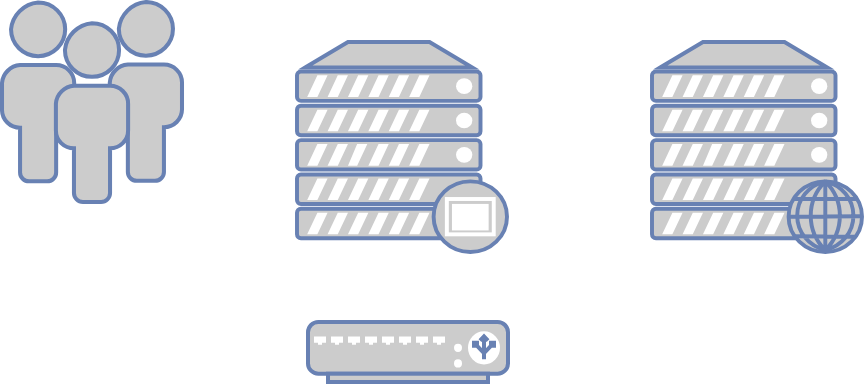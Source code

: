 <mxfile version="10.6.7" type="github"><diagram id="4JeICgyDTQAdmOD53Of8" name="Page-1"><mxGraphModel dx="1659" dy="969" grid="1" gridSize="10" guides="1" tooltips="1" connect="1" arrows="1" fold="1" page="1" pageScale="1" pageWidth="1100" pageHeight="850" math="0" shadow="0"><root><mxCell id="0"/><mxCell id="1" parent="0"/><mxCell id="XMhGtbpjUezIhQE0Jc4S-1" value="" style="fontColor=#0066CC;verticalAlign=top;verticalLabelPosition=bottom;labelPosition=center;align=center;html=1;outlineConnect=0;fillColor=#CCCCCC;strokeColor=#6881B3;gradientColor=none;gradientDirection=north;strokeWidth=2;shape=mxgraph.networks.users;" vertex="1" parent="1"><mxGeometry x="100" y="90" width="90" height="100" as="geometry"/></mxCell><mxCell id="XMhGtbpjUezIhQE0Jc4S-2" value="" style="fontColor=#0066CC;verticalAlign=top;verticalLabelPosition=bottom;labelPosition=center;align=center;html=1;outlineConnect=0;fillColor=#CCCCCC;strokeColor=#6881B3;gradientColor=none;gradientDirection=north;strokeWidth=2;shape=mxgraph.networks.web_server;" vertex="1" parent="1"><mxGeometry x="425" y="110" width="105" height="105" as="geometry"/></mxCell><mxCell id="XMhGtbpjUezIhQE0Jc4S-3" value="" style="fontColor=#0066CC;verticalAlign=top;verticalLabelPosition=bottom;labelPosition=center;align=center;html=1;outlineConnect=0;fillColor=#CCCCCC;strokeColor=#6881B3;gradientColor=none;gradientDirection=north;strokeWidth=2;shape=mxgraph.networks.proxy_server;" vertex="1" parent="1"><mxGeometry x="247.5" y="110" width="105" height="105" as="geometry"/></mxCell><mxCell id="XMhGtbpjUezIhQE0Jc4S-4" value="" style="fontColor=#0066CC;verticalAlign=top;verticalLabelPosition=bottom;labelPosition=center;align=center;html=1;outlineConnect=0;fillColor=#CCCCCC;strokeColor=#6881B3;gradientColor=none;gradientDirection=north;strokeWidth=2;shape=mxgraph.networks.load_balancer;" vertex="1" parent="1"><mxGeometry x="253" y="250" width="100" height="30" as="geometry"/></mxCell></root></mxGraphModel></diagram></mxfile>